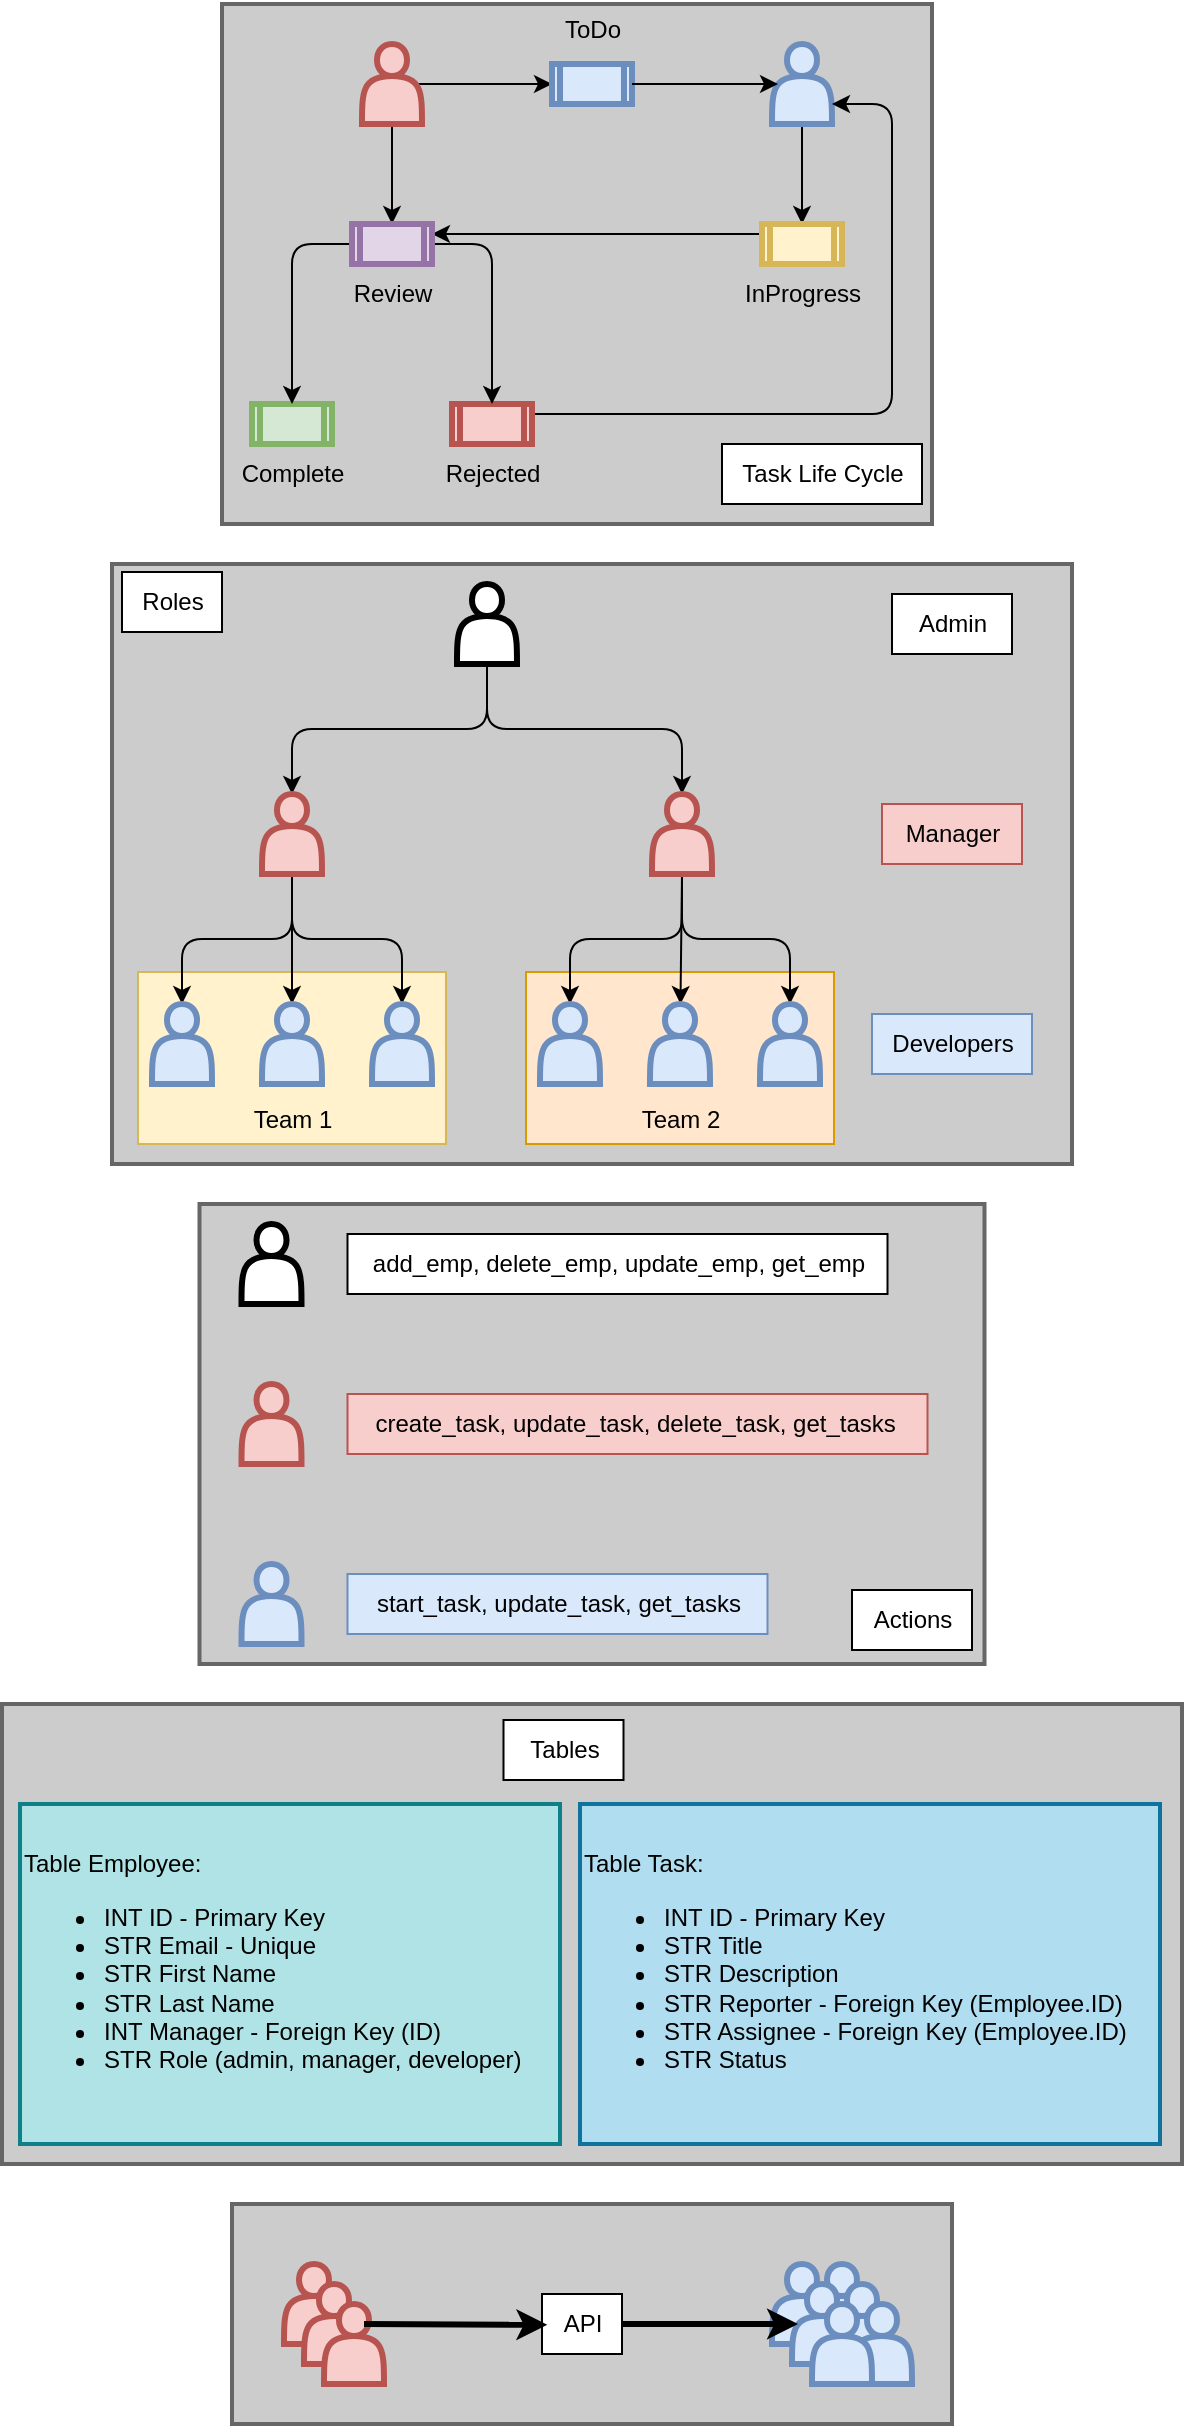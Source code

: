 <mxfile>
    <diagram id="0GyGTH7AX5HAbw5aKTsm" name="Page-1">
        <mxGraphModel dx="2164" dy="1251" grid="1" gridSize="10" guides="1" tooltips="1" connect="1" arrows="1" fold="1" page="1" pageScale="1" pageWidth="827" pageHeight="1169" math="0" shadow="0">
            <root>
                <mxCell id="0"/>
                <mxCell id="1" parent="0"/>
                <mxCell id="114" value="" style="rounded=0;whiteSpace=wrap;html=1;fillColor=#CCCCCC;fontColor=#333333;strokeColor=#666666;strokeWidth=2;" vertex="1" parent="1">
                    <mxGeometry x="234" y="1132" width="360" height="110" as="geometry"/>
                </mxCell>
                <mxCell id="95" value="" style="rounded=0;whiteSpace=wrap;html=1;fillColor=#CCCCCC;fontColor=#333333;strokeColor=#666666;strokeWidth=2;" vertex="1" parent="1">
                    <mxGeometry x="119" y="882" width="590" height="230" as="geometry"/>
                </mxCell>
                <mxCell id="65" value="" style="rounded=0;whiteSpace=wrap;html=1;fillColor=#CCCCCC;fontColor=#333333;strokeColor=#666666;strokeWidth=2;" vertex="1" parent="1">
                    <mxGeometry x="174" y="312" width="480" height="300" as="geometry"/>
                </mxCell>
                <mxCell id="61" value="" style="rounded=0;whiteSpace=wrap;html=1;fillColor=#ffe6cc;strokeColor=#d79b00;" vertex="1" parent="1">
                    <mxGeometry x="381" y="516" width="154" height="86" as="geometry"/>
                </mxCell>
                <mxCell id="60" value="" style="rounded=0;whiteSpace=wrap;html=1;fillColor=#fff2cc;strokeColor=#d6b656;" vertex="1" parent="1">
                    <mxGeometry x="187" y="516" width="154" height="86" as="geometry"/>
                </mxCell>
                <mxCell id="34" value="" style="rounded=0;whiteSpace=wrap;html=1;fillColor=#CCCCCC;fontColor=#333333;strokeColor=#666666;strokeWidth=2;" vertex="1" parent="1">
                    <mxGeometry x="229" y="32" width="355" height="260" as="geometry"/>
                </mxCell>
                <mxCell id="5" style="edgeStyle=none;html=1;exitX=0.9;exitY=0.5;exitDx=0;exitDy=0;exitPerimeter=0;entryX=0;entryY=0.5;entryDx=0;entryDy=0;" edge="1" parent="1" source="2" target="3">
                    <mxGeometry relative="1" as="geometry"/>
                </mxCell>
                <mxCell id="29" style="edgeStyle=none;html=1;exitX=0.5;exitY=1;exitDx=0;exitDy=0;entryX=0.5;entryY=0;entryDx=0;entryDy=0;" edge="1" parent="1" source="2" target="25">
                    <mxGeometry relative="1" as="geometry"/>
                </mxCell>
                <mxCell id="2" value="" style="shape=actor;whiteSpace=wrap;html=1;fillColor=#f8cecc;strokeColor=#b85450;strokeWidth=3;" vertex="1" parent="1">
                    <mxGeometry x="299" y="52" width="30" height="40" as="geometry"/>
                </mxCell>
                <mxCell id="3" value="" style="shape=process;whiteSpace=wrap;html=1;backgroundOutline=1;fillColor=#dae8fc;strokeColor=#6c8ebf;strokeWidth=3;" vertex="1" parent="1">
                    <mxGeometry x="394" y="62" width="40" height="20" as="geometry"/>
                </mxCell>
                <mxCell id="24" style="edgeStyle=none;html=1;exitX=0.5;exitY=1;exitDx=0;exitDy=0;entryX=0.5;entryY=0;entryDx=0;entryDy=0;" edge="1" parent="1" source="4" target="7">
                    <mxGeometry relative="1" as="geometry"/>
                </mxCell>
                <mxCell id="4" value="" style="shape=actor;whiteSpace=wrap;html=1;fillColor=#dae8fc;strokeColor=#6c8ebf;strokeWidth=3;" vertex="1" parent="1">
                    <mxGeometry x="504" y="52" width="30" height="40" as="geometry"/>
                </mxCell>
                <mxCell id="6" style="edgeStyle=none;html=1;exitX=1;exitY=0.5;exitDx=0;exitDy=0;entryX=0.1;entryY=0.5;entryDx=0;entryDy=0;entryPerimeter=0;" edge="1" parent="1" source="3" target="4">
                    <mxGeometry relative="1" as="geometry"/>
                </mxCell>
                <mxCell id="30" style="edgeStyle=none;html=1;exitX=0;exitY=0.25;exitDx=0;exitDy=0;entryX=1;entryY=0.25;entryDx=0;entryDy=0;" edge="1" parent="1" source="7" target="25">
                    <mxGeometry relative="1" as="geometry"/>
                </mxCell>
                <mxCell id="7" value="" style="shape=process;whiteSpace=wrap;html=1;backgroundOutline=1;fillColor=#fff2cc;strokeColor=#d6b656;strokeWidth=3;" vertex="1" parent="1">
                    <mxGeometry x="499" y="142" width="40" height="20" as="geometry"/>
                </mxCell>
                <mxCell id="31" style="edgeStyle=none;html=1;exitX=1;exitY=0.25;exitDx=0;exitDy=0;entryX=1;entryY=0.75;entryDx=0;entryDy=0;" edge="1" parent="1" source="11" target="4">
                    <mxGeometry relative="1" as="geometry">
                        <Array as="points">
                            <mxPoint x="564" y="237"/>
                            <mxPoint x="564" y="82"/>
                        </Array>
                    </mxGeometry>
                </mxCell>
                <mxCell id="11" value="" style="shape=process;whiteSpace=wrap;html=1;backgroundOutline=1;fillColor=#f8cecc;strokeColor=#b85450;strokeWidth=3;" vertex="1" parent="1">
                    <mxGeometry x="344" y="232" width="40" height="20" as="geometry"/>
                </mxCell>
                <mxCell id="12" value="" style="shape=process;whiteSpace=wrap;html=1;backgroundOutline=1;fillColor=#d5e8d4;strokeColor=#82b366;strokeWidth=3;" vertex="1" parent="1">
                    <mxGeometry x="244" y="232" width="40" height="20" as="geometry"/>
                </mxCell>
                <mxCell id="22" value="ToDo" style="text;html=1;align=center;verticalAlign=middle;resizable=0;points=[];autosize=1;strokeColor=none;fillColor=none;" vertex="1" parent="1">
                    <mxGeometry x="389" y="30" width="50" height="30" as="geometry"/>
                </mxCell>
                <mxCell id="23" value="InProgress" style="text;html=1;align=center;verticalAlign=middle;resizable=0;points=[];autosize=1;strokeColor=none;fillColor=none;" vertex="1" parent="1">
                    <mxGeometry x="479" y="162" width="80" height="30" as="geometry"/>
                </mxCell>
                <mxCell id="27" style="edgeStyle=none;html=1;exitX=1;exitY=0.5;exitDx=0;exitDy=0;entryX=0.5;entryY=0;entryDx=0;entryDy=0;" edge="1" parent="1" source="25" target="11">
                    <mxGeometry relative="1" as="geometry">
                        <Array as="points">
                            <mxPoint x="364" y="152"/>
                        </Array>
                    </mxGeometry>
                </mxCell>
                <mxCell id="28" style="edgeStyle=none;html=1;exitX=0;exitY=0.5;exitDx=0;exitDy=0;entryX=0.5;entryY=0;entryDx=0;entryDy=0;" edge="1" parent="1" source="25" target="12">
                    <mxGeometry relative="1" as="geometry">
                        <Array as="points">
                            <mxPoint x="264" y="152"/>
                        </Array>
                    </mxGeometry>
                </mxCell>
                <mxCell id="25" value="" style="shape=process;whiteSpace=wrap;html=1;backgroundOutline=1;fillColor=#e1d5e7;strokeColor=#9673a6;strokeWidth=3;" vertex="1" parent="1">
                    <mxGeometry x="294" y="142" width="40" height="20" as="geometry"/>
                </mxCell>
                <mxCell id="26" value="Review" style="text;html=1;align=center;verticalAlign=middle;resizable=0;points=[];autosize=1;strokeColor=none;fillColor=none;" vertex="1" parent="1">
                    <mxGeometry x="284" y="162" width="60" height="30" as="geometry"/>
                </mxCell>
                <mxCell id="32" value="Rejected" style="text;html=1;align=center;verticalAlign=middle;resizable=0;points=[];autosize=1;strokeColor=none;fillColor=none;" vertex="1" parent="1">
                    <mxGeometry x="329" y="252" width="70" height="30" as="geometry"/>
                </mxCell>
                <mxCell id="33" value="Complete" style="text;html=1;align=center;verticalAlign=middle;resizable=0;points=[];autosize=1;strokeColor=none;fillColor=none;" vertex="1" parent="1">
                    <mxGeometry x="229" y="252" width="70" height="30" as="geometry"/>
                </mxCell>
                <mxCell id="35" value="Task Life Cycle" style="text;html=1;align=center;verticalAlign=middle;resizable=0;points=[];autosize=1;strokeColor=default;fillColor=default;strokeWidth=1;perimeterSpacing=1;rounded=0;" vertex="1" parent="1">
                    <mxGeometry x="479" y="252" width="100" height="30" as="geometry"/>
                </mxCell>
                <mxCell id="49" style="edgeStyle=orthogonalEdgeStyle;html=1;exitX=0.5;exitY=1;exitDx=0;exitDy=0;entryX=0.5;entryY=0;entryDx=0;entryDy=0;" edge="1" parent="1" source="37" target="39">
                    <mxGeometry relative="1" as="geometry"/>
                </mxCell>
                <mxCell id="50" style="edgeStyle=orthogonalEdgeStyle;html=1;exitX=0.5;exitY=1;exitDx=0;exitDy=0;entryX=0.5;entryY=0;entryDx=0;entryDy=0;" edge="1" parent="1" source="37" target="38">
                    <mxGeometry relative="1" as="geometry"/>
                </mxCell>
                <mxCell id="37" value="" style="shape=actor;whiteSpace=wrap;html=1;strokeWidth=3;" vertex="1" parent="1">
                    <mxGeometry x="346.5" y="322" width="30" height="40" as="geometry"/>
                </mxCell>
                <mxCell id="54" style="edgeStyle=none;html=1;exitX=0.5;exitY=1;exitDx=0;exitDy=0;" edge="1" parent="1" source="38" target="43">
                    <mxGeometry relative="1" as="geometry"/>
                </mxCell>
                <mxCell id="55" style="edgeStyle=orthogonalEdgeStyle;html=1;exitX=0.5;exitY=1;exitDx=0;exitDy=0;entryX=0.5;entryY=0;entryDx=0;entryDy=0;" edge="1" parent="1" source="38" target="45">
                    <mxGeometry relative="1" as="geometry"/>
                </mxCell>
                <mxCell id="56" style="edgeStyle=orthogonalEdgeStyle;html=1;exitX=0.5;exitY=1;exitDx=0;exitDy=0;entryX=0.5;entryY=0;entryDx=0;entryDy=0;" edge="1" parent="1" source="38" target="44">
                    <mxGeometry relative="1" as="geometry"/>
                </mxCell>
                <mxCell id="38" value="" style="shape=actor;whiteSpace=wrap;html=1;fillColor=#f8cecc;strokeColor=#b85450;strokeWidth=3;" vertex="1" parent="1">
                    <mxGeometry x="444" y="427" width="30" height="40" as="geometry"/>
                </mxCell>
                <mxCell id="51" style="edgeStyle=none;html=1;exitX=0.5;exitY=1;exitDx=0;exitDy=0;entryX=0.5;entryY=0;entryDx=0;entryDy=0;" edge="1" parent="1" source="39" target="40">
                    <mxGeometry relative="1" as="geometry"/>
                </mxCell>
                <mxCell id="52" style="edgeStyle=orthogonalEdgeStyle;html=1;exitX=0.5;exitY=1;exitDx=0;exitDy=0;entryX=0.5;entryY=0;entryDx=0;entryDy=0;" edge="1" parent="1" source="39" target="42">
                    <mxGeometry relative="1" as="geometry"/>
                </mxCell>
                <mxCell id="53" style="edgeStyle=orthogonalEdgeStyle;html=1;exitX=0.5;exitY=1;exitDx=0;exitDy=0;entryX=0.5;entryY=0;entryDx=0;entryDy=0;" edge="1" parent="1" source="39" target="41">
                    <mxGeometry relative="1" as="geometry"/>
                </mxCell>
                <mxCell id="39" value="" style="shape=actor;whiteSpace=wrap;html=1;fillColor=#f8cecc;strokeColor=#b85450;strokeWidth=3;" vertex="1" parent="1">
                    <mxGeometry x="249" y="427" width="30" height="40" as="geometry"/>
                </mxCell>
                <mxCell id="40" value="" style="shape=actor;whiteSpace=wrap;html=1;fillColor=#dae8fc;strokeColor=#6c8ebf;strokeWidth=3;" vertex="1" parent="1">
                    <mxGeometry x="249" y="532" width="30" height="40" as="geometry"/>
                </mxCell>
                <mxCell id="41" value="" style="shape=actor;whiteSpace=wrap;html=1;fillColor=#dae8fc;strokeColor=#6c8ebf;strokeWidth=3;" vertex="1" parent="1">
                    <mxGeometry x="304" y="532" width="30" height="40" as="geometry"/>
                </mxCell>
                <mxCell id="42" value="" style="shape=actor;whiteSpace=wrap;html=1;fillColor=#dae8fc;strokeColor=#6c8ebf;strokeWidth=3;" vertex="1" parent="1">
                    <mxGeometry x="194" y="532" width="30" height="40" as="geometry"/>
                </mxCell>
                <mxCell id="43" value="" style="shape=actor;whiteSpace=wrap;html=1;fillColor=#dae8fc;strokeColor=#6c8ebf;strokeWidth=3;" vertex="1" parent="1">
                    <mxGeometry x="443" y="532" width="30" height="40" as="geometry"/>
                </mxCell>
                <mxCell id="44" value="" style="shape=actor;whiteSpace=wrap;html=1;fillColor=#dae8fc;strokeColor=#6c8ebf;strokeWidth=3;" vertex="1" parent="1">
                    <mxGeometry x="498" y="532" width="30" height="40" as="geometry"/>
                </mxCell>
                <mxCell id="45" value="" style="shape=actor;whiteSpace=wrap;html=1;fillColor=#dae8fc;strokeColor=#6c8ebf;strokeWidth=3;" vertex="1" parent="1">
                    <mxGeometry x="388" y="532" width="30" height="40" as="geometry"/>
                </mxCell>
                <mxCell id="57" value="Admin" style="text;html=1;align=center;verticalAlign=middle;resizable=0;points=[];autosize=1;strokeColor=default;fillColor=default;" vertex="1" parent="1">
                    <mxGeometry x="564" y="327" width="60" height="30" as="geometry"/>
                </mxCell>
                <mxCell id="58" value="Manager" style="text;html=1;align=center;verticalAlign=middle;resizable=0;points=[];autosize=1;strokeColor=#b85450;fillColor=#f8cecc;" vertex="1" parent="1">
                    <mxGeometry x="559" y="432" width="70" height="30" as="geometry"/>
                </mxCell>
                <mxCell id="59" value="Developers" style="text;html=1;align=center;verticalAlign=middle;resizable=0;points=[];autosize=1;strokeColor=#6c8ebf;fillColor=#dae8fc;" vertex="1" parent="1">
                    <mxGeometry x="554" y="537" width="80" height="30" as="geometry"/>
                </mxCell>
                <mxCell id="62" value="Team 1" style="text;html=1;align=center;verticalAlign=middle;resizable=0;points=[];autosize=1;strokeColor=none;fillColor=none;" vertex="1" parent="1">
                    <mxGeometry x="234" y="575" width="60" height="30" as="geometry"/>
                </mxCell>
                <mxCell id="64" value="Team 2" style="text;html=1;align=center;verticalAlign=middle;resizable=0;points=[];autosize=1;strokeColor=none;fillColor=none;" vertex="1" parent="1">
                    <mxGeometry x="428" y="575" width="60" height="30" as="geometry"/>
                </mxCell>
                <mxCell id="66" value="Roles" style="text;html=1;align=center;verticalAlign=middle;resizable=0;points=[];autosize=1;strokeColor=default;fillColor=default;strokeWidth=1;perimeterSpacing=1;rounded=0;" vertex="1" parent="1">
                    <mxGeometry x="179" y="316" width="50" height="30" as="geometry"/>
                </mxCell>
                <mxCell id="67" value="" style="rounded=0;whiteSpace=wrap;html=1;fillColor=#CCCCCC;fontColor=#333333;strokeColor=#666666;strokeWidth=2;" vertex="1" parent="1">
                    <mxGeometry x="217.75" y="632" width="392.5" height="230" as="geometry"/>
                </mxCell>
                <mxCell id="72" value="" style="shape=actor;whiteSpace=wrap;html=1;strokeWidth=3;" vertex="1" parent="1">
                    <mxGeometry x="238.75" y="642" width="30" height="40" as="geometry"/>
                </mxCell>
                <mxCell id="80" value="" style="shape=actor;whiteSpace=wrap;html=1;fillColor=#f8cecc;strokeColor=#b85450;strokeWidth=3;" vertex="1" parent="1">
                    <mxGeometry x="238.75" y="722" width="30" height="40" as="geometry"/>
                </mxCell>
                <mxCell id="83" value="" style="shape=actor;whiteSpace=wrap;html=1;fillColor=#dae8fc;strokeColor=#6c8ebf;strokeWidth=3;" vertex="1" parent="1">
                    <mxGeometry x="238.75" y="812" width="30" height="40" as="geometry"/>
                </mxCell>
                <mxCell id="87" value="add_emp, delete_emp, update_emp, get_emp" style="text;html=1;align=center;verticalAlign=middle;resizable=0;points=[];autosize=1;strokeColor=default;fillColor=default;" vertex="1" parent="1">
                    <mxGeometry x="291.75" y="647" width="270" height="30" as="geometry"/>
                </mxCell>
                <mxCell id="88" value="create_task, update_task, delete_task, get_tasks&amp;nbsp;" style="text;html=1;align=center;verticalAlign=middle;resizable=0;points=[];autosize=1;strokeColor=#b85450;fillColor=#f8cecc;" vertex="1" parent="1">
                    <mxGeometry x="291.75" y="727" width="290" height="30" as="geometry"/>
                </mxCell>
                <mxCell id="89" value="start_task, update_task, get_tasks" style="text;html=1;align=center;verticalAlign=middle;resizable=0;points=[];autosize=1;strokeColor=#6c8ebf;fillColor=#dae8fc;" vertex="1" parent="1">
                    <mxGeometry x="291.75" y="817" width="210" height="30" as="geometry"/>
                </mxCell>
                <mxCell id="92" value="Actions" style="text;html=1;align=center;verticalAlign=middle;resizable=0;points=[];autosize=1;strokeColor=default;fillColor=default;strokeWidth=1;perimeterSpacing=1;rounded=0;" vertex="1" parent="1">
                    <mxGeometry x="544" y="825" width="60" height="30" as="geometry"/>
                </mxCell>
                <mxCell id="93" value="Table Employee:&lt;div&gt;&lt;ul&gt;&lt;li&gt;&lt;span style=&quot;background-color: transparent;&quot;&gt;INT ID - Primary Key&lt;/span&gt;&lt;/li&gt;&lt;li&gt;&lt;span style=&quot;background-color: transparent;&quot;&gt;STR Email - Unique&lt;/span&gt;&lt;/li&gt;&lt;li&gt;&lt;span style=&quot;background-color: transparent;&quot;&gt;STR First Name&lt;/span&gt;&lt;/li&gt;&lt;li&gt;&lt;span style=&quot;background-color: transparent;&quot;&gt;STR Last Name&lt;/span&gt;&lt;/li&gt;&lt;li&gt;INT Manager - Foreign Key (ID)&lt;/li&gt;&lt;li&gt;STR Role (admin, manager, developer)&lt;/li&gt;&lt;/ul&gt;&lt;/div&gt;" style="text;html=1;align=left;verticalAlign=middle;resizable=0;points=[];autosize=1;strokeColor=#0e8088;fillColor=#b0e3e6;strokeWidth=2;" vertex="1" parent="1">
                    <mxGeometry x="128" y="932" width="270" height="170" as="geometry"/>
                </mxCell>
                <mxCell id="94" value="Table Task:&lt;div&gt;&lt;ul&gt;&lt;li&gt;&lt;span style=&quot;background-color: transparent;&quot;&gt;INT ID - Primary Key&lt;/span&gt;&lt;/li&gt;&lt;li&gt;&lt;span style=&quot;background-color: transparent;&quot;&gt;STR Title&lt;/span&gt;&lt;/li&gt;&lt;li&gt;&lt;span style=&quot;background-color: transparent;&quot;&gt;STR Description&lt;/span&gt;&lt;/li&gt;&lt;li&gt;&lt;span style=&quot;background-color: transparent;&quot;&gt;STR Reporter - Foreign Key (Employee.ID)&lt;/span&gt;&lt;/li&gt;&lt;li&gt;STR Assignee - Foreign Key (Employee.ID)&lt;/li&gt;&lt;li&gt;STR Status&lt;/li&gt;&lt;/ul&gt;&lt;/div&gt;" style="text;html=1;align=left;verticalAlign=middle;resizable=0;points=[];autosize=1;strokeColor=#10739e;fillColor=#b1ddf0;strokeWidth=2;" vertex="1" parent="1">
                    <mxGeometry x="408" y="932" width="290" height="170" as="geometry"/>
                </mxCell>
                <mxCell id="96" value="Tables" style="text;html=1;align=center;verticalAlign=middle;resizable=0;points=[];autosize=1;strokeColor=default;fillColor=default;strokeWidth=1;perimeterSpacing=1;rounded=0;" vertex="1" parent="1">
                    <mxGeometry x="369.75" y="890" width="60" height="30" as="geometry"/>
                </mxCell>
                <mxCell id="97" value="" style="shape=actor;whiteSpace=wrap;html=1;fillColor=#f8cecc;strokeColor=#b85450;strokeWidth=3;" vertex="1" parent="1">
                    <mxGeometry x="260" y="1162" width="30" height="40" as="geometry"/>
                </mxCell>
                <mxCell id="98" value="" style="shape=actor;whiteSpace=wrap;html=1;fillColor=#f8cecc;strokeColor=#b85450;strokeWidth=3;" vertex="1" parent="1">
                    <mxGeometry x="270" y="1172" width="30" height="40" as="geometry"/>
                </mxCell>
                <mxCell id="99" value="" style="shape=actor;whiteSpace=wrap;html=1;fillColor=#f8cecc;strokeColor=#b85450;strokeWidth=3;" vertex="1" parent="1">
                    <mxGeometry x="280" y="1182" width="30" height="40" as="geometry"/>
                </mxCell>
                <mxCell id="103" value="" style="shape=actor;whiteSpace=wrap;html=1;fillColor=#dae8fc;strokeColor=#6c8ebf;strokeWidth=3;" vertex="1" parent="1">
                    <mxGeometry x="524" y="1162" width="30" height="40" as="geometry"/>
                </mxCell>
                <mxCell id="104" value="" style="shape=actor;whiteSpace=wrap;html=1;fillColor=#dae8fc;strokeColor=#6c8ebf;strokeWidth=3;" vertex="1" parent="1">
                    <mxGeometry x="534" y="1172" width="30" height="40" as="geometry"/>
                </mxCell>
                <mxCell id="105" value="" style="shape=actor;whiteSpace=wrap;html=1;fillColor=#dae8fc;strokeColor=#6c8ebf;strokeWidth=3;" vertex="1" parent="1">
                    <mxGeometry x="544" y="1182" width="30" height="40" as="geometry"/>
                </mxCell>
                <mxCell id="106" value="" style="shape=actor;whiteSpace=wrap;html=1;fillColor=#dae8fc;strokeColor=#6c8ebf;strokeWidth=3;" vertex="1" parent="1">
                    <mxGeometry x="504" y="1162" width="30" height="40" as="geometry"/>
                </mxCell>
                <mxCell id="107" value="" style="shape=actor;whiteSpace=wrap;html=1;fillColor=#dae8fc;strokeColor=#6c8ebf;strokeWidth=3;" vertex="1" parent="1">
                    <mxGeometry x="514" y="1172" width="30" height="40" as="geometry"/>
                </mxCell>
                <mxCell id="108" value="" style="shape=actor;whiteSpace=wrap;html=1;fillColor=#dae8fc;strokeColor=#6c8ebf;strokeWidth=3;" vertex="1" parent="1">
                    <mxGeometry x="524" y="1182" width="30" height="40" as="geometry"/>
                </mxCell>
                <mxCell id="110" value="API" style="text;html=1;align=center;verticalAlign=middle;resizable=0;points=[];autosize=1;fillColor=default;strokeColor=default;" vertex="1" parent="1">
                    <mxGeometry x="389" y="1177" width="40" height="30" as="geometry"/>
                </mxCell>
                <mxCell id="112" style="edgeStyle=none;html=1;entryX=0.066;entryY=0.514;entryDx=0;entryDy=0;entryPerimeter=0;strokeWidth=3;" edge="1" parent="1" source="98" target="110">
                    <mxGeometry relative="1" as="geometry"/>
                </mxCell>
                <mxCell id="113" style="edgeStyle=none;html=1;entryX=0.1;entryY=0.5;entryDx=0;entryDy=0;entryPerimeter=0;strokeWidth=3;" edge="1" parent="1" source="110" target="107">
                    <mxGeometry relative="1" as="geometry"/>
                </mxCell>
            </root>
        </mxGraphModel>
    </diagram>
</mxfile>